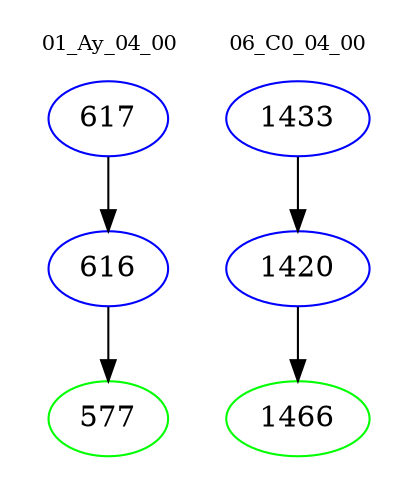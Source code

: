 digraph{
subgraph cluster_0 {
color = white
label = "01_Ay_04_00";
fontsize=10;
T0_617 [label="617", color="blue"]
T0_617 -> T0_616 [color="black"]
T0_616 [label="616", color="blue"]
T0_616 -> T0_577 [color="black"]
T0_577 [label="577", color="green"]
}
subgraph cluster_1 {
color = white
label = "06_C0_04_00";
fontsize=10;
T1_1433 [label="1433", color="blue"]
T1_1433 -> T1_1420 [color="black"]
T1_1420 [label="1420", color="blue"]
T1_1420 -> T1_1466 [color="black"]
T1_1466 [label="1466", color="green"]
}
}
